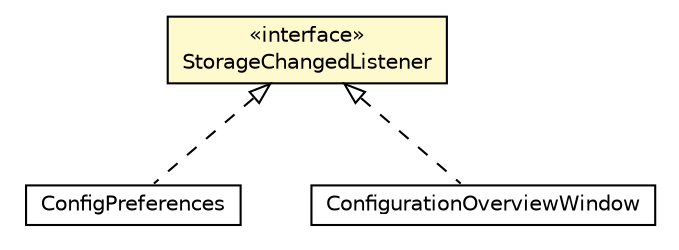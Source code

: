 #!/usr/local/bin/dot
#
# Class diagram 
# Generated by UMLGraph version R5_6-24-gf6e263 (http://www.umlgraph.org/)
#

digraph G {
	edge [fontname="Helvetica",fontsize=10,labelfontname="Helvetica",labelfontsize=10];
	node [fontname="Helvetica",fontsize=10,shape=plaintext];
	nodesep=0.25;
	ranksep=0.5;
	// org.universAAL.tools.ucc.configuration.api.ConfigPreferences
	c102737 [label=<<table title="org.universAAL.tools.ucc.configuration.api.ConfigPreferences" border="0" cellborder="1" cellspacing="0" cellpadding="2" port="p" href="../../api/ConfigPreferences.html">
		<tr><td><table border="0" cellspacing="0" cellpadding="1">
<tr><td align="center" balign="center"> ConfigPreferences </td></tr>
		</table></td></tr>
		</table>>, URL="../../api/ConfigPreferences.html", fontname="Helvetica", fontcolor="black", fontsize=10.0];
	// org.universAAL.tools.ucc.configuration.storage.interfaces.StorageChangedListener
	c102740 [label=<<table title="org.universAAL.tools.ucc.configuration.storage.interfaces.StorageChangedListener" border="0" cellborder="1" cellspacing="0" cellpadding="2" port="p" bgcolor="lemonChiffon" href="./StorageChangedListener.html">
		<tr><td><table border="0" cellspacing="0" cellpadding="1">
<tr><td align="center" balign="center"> &#171;interface&#187; </td></tr>
<tr><td align="center" balign="center"> StorageChangedListener </td></tr>
		</table></td></tr>
		</table>>, URL="./StorageChangedListener.html", fontname="Helvetica", fontcolor="black", fontsize=10.0];
	// org.universAAL.tools.ucc.configuration.view.ConfigurationOverviewWindow
	c102758 [label=<<table title="org.universAAL.tools.ucc.configuration.view.ConfigurationOverviewWindow" border="0" cellborder="1" cellspacing="0" cellpadding="2" port="p" href="../../view/ConfigurationOverviewWindow.html">
		<tr><td><table border="0" cellspacing="0" cellpadding="1">
<tr><td align="center" balign="center"> ConfigurationOverviewWindow </td></tr>
		</table></td></tr>
		</table>>, URL="../../view/ConfigurationOverviewWindow.html", fontname="Helvetica", fontcolor="black", fontsize=10.0];
	//org.universAAL.tools.ucc.configuration.api.ConfigPreferences implements org.universAAL.tools.ucc.configuration.storage.interfaces.StorageChangedListener
	c102740:p -> c102737:p [dir=back,arrowtail=empty,style=dashed];
	//org.universAAL.tools.ucc.configuration.view.ConfigurationOverviewWindow implements org.universAAL.tools.ucc.configuration.storage.interfaces.StorageChangedListener
	c102740:p -> c102758:p [dir=back,arrowtail=empty,style=dashed];
}

